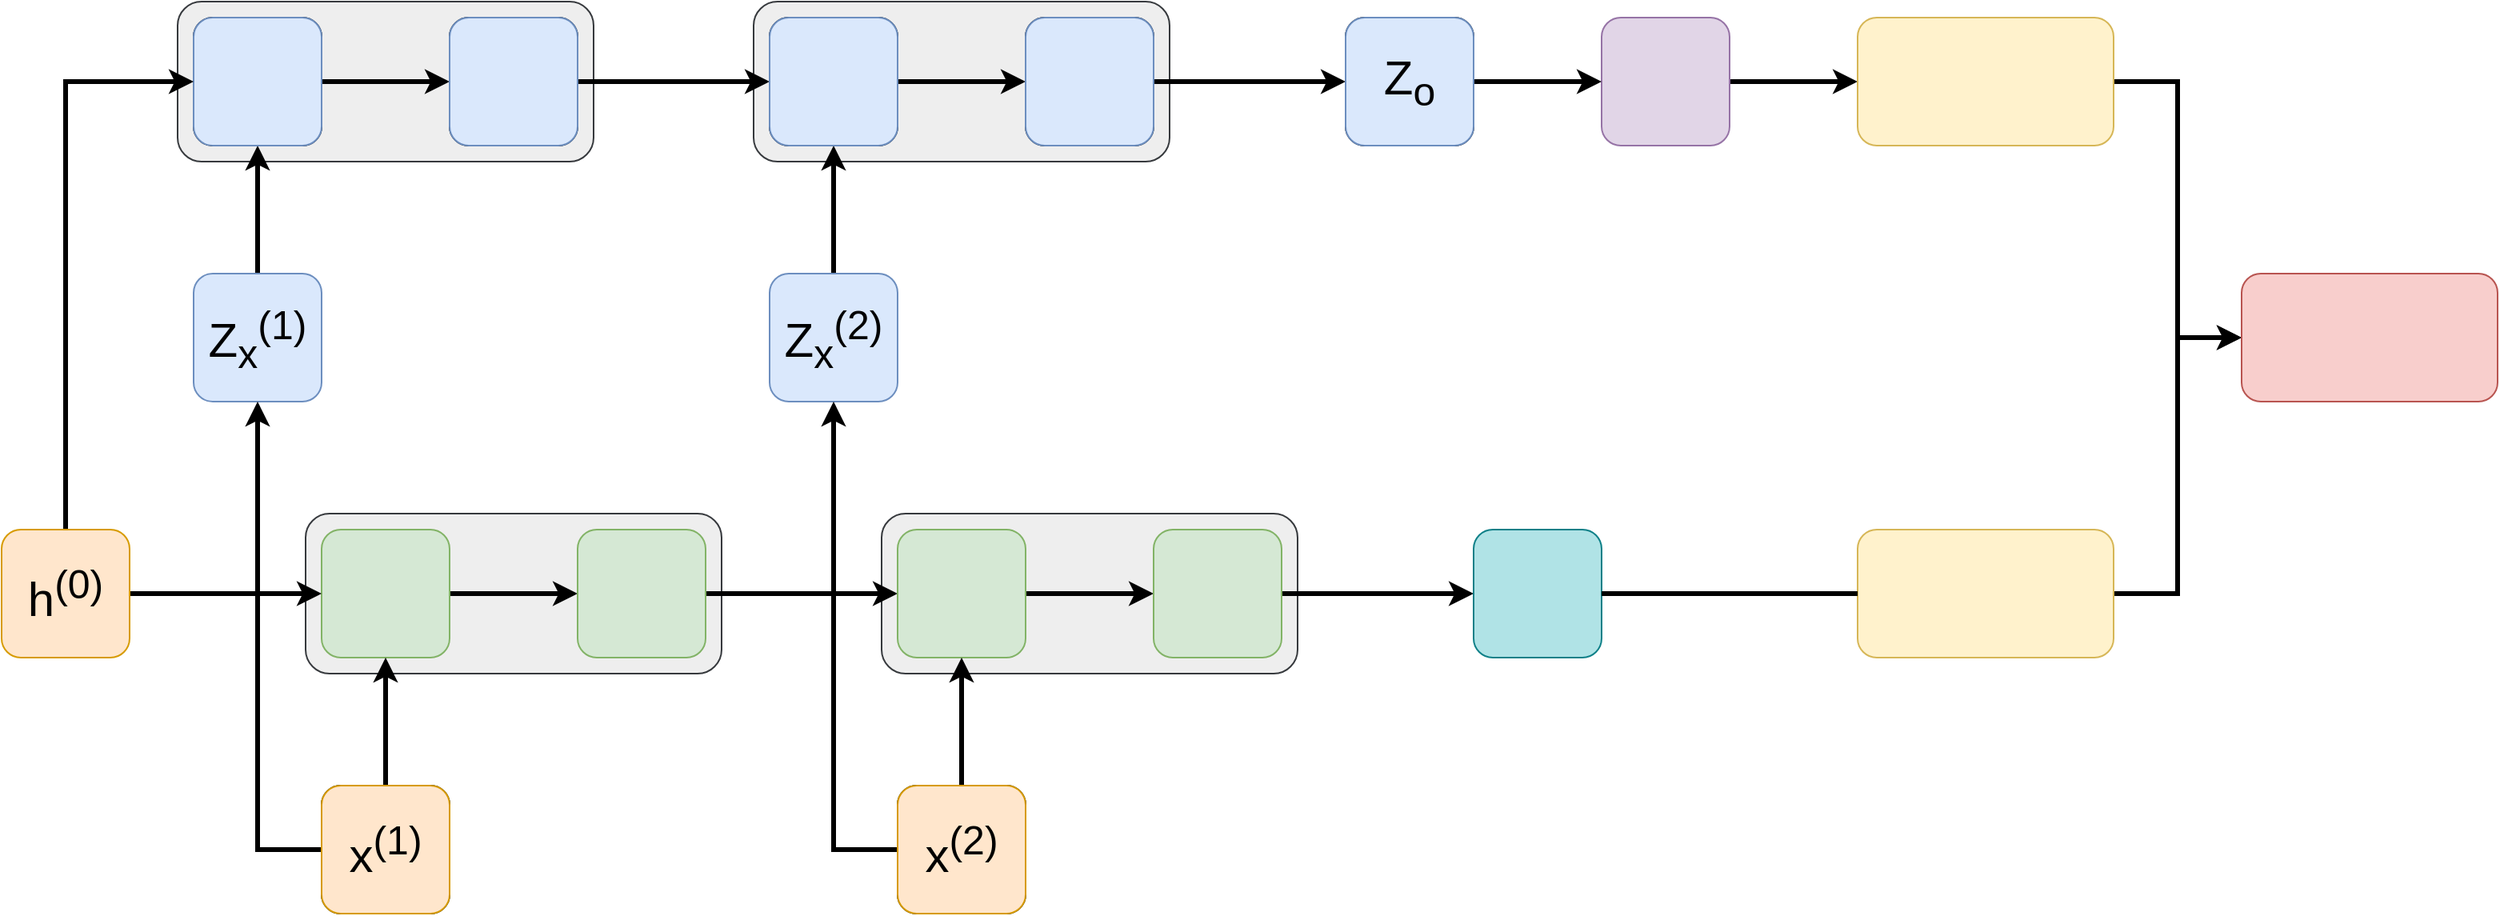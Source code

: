 <mxfile version="16.0.0" type="github">
  <diagram id="0Wm56PS4R_hyQCiAksq0" name="Page-1">
    <mxGraphModel dx="2076" dy="1128" grid="1" gridSize="10" guides="1" tooltips="1" connect="1" arrows="1" fold="1" page="1" pageScale="1" pageWidth="12000" pageHeight="3000" math="0" shadow="0">
      <root>
        <mxCell id="0" />
        <mxCell id="1" parent="0" />
        <mxCell id="2X8ADFfxfaAZpLk_lXrY-82" value="" style="rounded=1;whiteSpace=wrap;html=1;fillColor=#eeeeee;strokeColor=#36393d;" vertex="1" parent="1">
          <mxGeometry x="590" y="350" width="260" height="100" as="geometry" />
        </mxCell>
        <mxCell id="2X8ADFfxfaAZpLk_lXrY-81" value="" style="rounded=1;whiteSpace=wrap;html=1;fillColor=#eeeeee;strokeColor=#36393d;" vertex="1" parent="1">
          <mxGeometry x="230" y="350" width="260" height="100" as="geometry" />
        </mxCell>
        <mxCell id="2X8ADFfxfaAZpLk_lXrY-113" value="" style="edgeStyle=orthogonalEdgeStyle;rounded=0;orthogonalLoop=1;jettySize=auto;html=1;fontSize=22;strokeWidth=3;" edge="1" parent="1" source="2X8ADFfxfaAZpLk_lXrY-21" target="2X8ADFfxfaAZpLk_lXrY-23">
          <mxGeometry relative="1" as="geometry" />
        </mxCell>
        <mxCell id="2X8ADFfxfaAZpLk_lXrY-21" value="" style="rounded=1;whiteSpace=wrap;html=1;fillColor=#e1d5e7;strokeColor=#9673a6;" vertex="1" parent="1">
          <mxGeometry x="1120" y="360" width="80" height="80" as="geometry" />
        </mxCell>
        <mxCell id="2X8ADFfxfaAZpLk_lXrY-37" value="" style="edgeStyle=orthogonalEdgeStyle;rounded=0;orthogonalLoop=1;jettySize=auto;html=1;strokeWidth=3;exitX=1;exitY=0.5;exitDx=0;exitDy=0;" edge="1" parent="1" source="2X8ADFfxfaAZpLk_lXrY-22" target="2X8ADFfxfaAZpLk_lXrY-24">
          <mxGeometry relative="1" as="geometry">
            <Array as="points">
              <mxPoint x="1480" y="720" />
              <mxPoint x="1480" y="560" />
            </Array>
          </mxGeometry>
        </mxCell>
        <mxCell id="2X8ADFfxfaAZpLk_lXrY-36" value="" style="edgeStyle=orthogonalEdgeStyle;rounded=0;orthogonalLoop=1;jettySize=auto;html=1;strokeWidth=3;" edge="1" parent="1" source="2X8ADFfxfaAZpLk_lXrY-23" target="2X8ADFfxfaAZpLk_lXrY-24">
          <mxGeometry relative="1" as="geometry">
            <Array as="points">
              <mxPoint x="1480" y="400" />
              <mxPoint x="1480" y="560" />
            </Array>
          </mxGeometry>
        </mxCell>
        <mxCell id="2X8ADFfxfaAZpLk_lXrY-23" value="" style="rounded=1;whiteSpace=wrap;html=1;fillColor=#fff2cc;strokeColor=#d6b656;" vertex="1" parent="1">
          <mxGeometry x="1280" y="360" width="160" height="80" as="geometry" />
        </mxCell>
        <mxCell id="2X8ADFfxfaAZpLk_lXrY-24" value="" style="rounded=1;whiteSpace=wrap;html=1;fillColor=#f8cecc;strokeColor=#b85450;" vertex="1" parent="1">
          <mxGeometry x="1520" y="520" width="160" height="80" as="geometry" />
        </mxCell>
        <mxCell id="2X8ADFfxfaAZpLk_lXrY-50" value="" style="edgeStyle=orthogonalEdgeStyle;rounded=0;orthogonalLoop=1;jettySize=auto;html=1;strokeWidth=3;" edge="1" parent="1" source="2X8ADFfxfaAZpLk_lXrY-51" target="2X8ADFfxfaAZpLk_lXrY-53">
          <mxGeometry relative="1" as="geometry" />
        </mxCell>
        <mxCell id="2X8ADFfxfaAZpLk_lXrY-51" value="" style="rounded=1;whiteSpace=wrap;html=1;" vertex="1" parent="1">
          <mxGeometry x="240" y="360" width="80" height="80" as="geometry" />
        </mxCell>
        <mxCell id="2X8ADFfxfaAZpLk_lXrY-52" value="" style="edgeStyle=orthogonalEdgeStyle;rounded=0;orthogonalLoop=1;jettySize=auto;html=1;strokeWidth=3;" edge="1" parent="1" source="2X8ADFfxfaAZpLk_lXrY-53" target="2X8ADFfxfaAZpLk_lXrY-57">
          <mxGeometry relative="1" as="geometry" />
        </mxCell>
        <mxCell id="2X8ADFfxfaAZpLk_lXrY-53" value="" style="rounded=1;whiteSpace=wrap;html=1;" vertex="1" parent="1">
          <mxGeometry x="400" y="360" width="80" height="80" as="geometry" />
        </mxCell>
        <mxCell id="2X8ADFfxfaAZpLk_lXrY-54" value="" style="edgeStyle=orthogonalEdgeStyle;rounded=0;orthogonalLoop=1;jettySize=auto;html=1;strokeWidth=3;" edge="1" parent="1" source="2X8ADFfxfaAZpLk_lXrY-55" target="2X8ADFfxfaAZpLk_lXrY-51">
          <mxGeometry relative="1" as="geometry" />
        </mxCell>
        <mxCell id="2X8ADFfxfaAZpLk_lXrY-55" value="&lt;font style=&quot;font-size: 30px&quot;&gt;Z&lt;sub&gt;x&lt;/sub&gt;&lt;sup&gt;(1)&lt;/sup&gt;&lt;/font&gt;" style="rounded=1;whiteSpace=wrap;html=1;fillColor=#dae8fc;strokeColor=#6c8ebf;" vertex="1" parent="1">
          <mxGeometry x="240" y="520" width="80" height="80" as="geometry" />
        </mxCell>
        <mxCell id="2X8ADFfxfaAZpLk_lXrY-56" value="" style="edgeStyle=orthogonalEdgeStyle;rounded=0;orthogonalLoop=1;jettySize=auto;html=1;strokeWidth=3;" edge="1" parent="1" source="2X8ADFfxfaAZpLk_lXrY-57" target="2X8ADFfxfaAZpLk_lXrY-59">
          <mxGeometry relative="1" as="geometry" />
        </mxCell>
        <mxCell id="2X8ADFfxfaAZpLk_lXrY-57" value="" style="rounded=1;whiteSpace=wrap;html=1;" vertex="1" parent="1">
          <mxGeometry x="600" y="360" width="80" height="80" as="geometry" />
        </mxCell>
        <mxCell id="2X8ADFfxfaAZpLk_lXrY-58" value="" style="edgeStyle=orthogonalEdgeStyle;rounded=0;orthogonalLoop=1;jettySize=auto;html=1;strokeWidth=3;" edge="1" parent="1" source="2X8ADFfxfaAZpLk_lXrY-59" target="2X8ADFfxfaAZpLk_lXrY-62">
          <mxGeometry relative="1" as="geometry" />
        </mxCell>
        <mxCell id="2X8ADFfxfaAZpLk_lXrY-59" value="" style="rounded=1;whiteSpace=wrap;html=1;" vertex="1" parent="1">
          <mxGeometry x="760" y="360" width="80" height="80" as="geometry" />
        </mxCell>
        <mxCell id="2X8ADFfxfaAZpLk_lXrY-60" value="" style="edgeStyle=orthogonalEdgeStyle;rounded=0;orthogonalLoop=1;jettySize=auto;html=1;strokeWidth=3;" edge="1" parent="1" source="2X8ADFfxfaAZpLk_lXrY-61" target="2X8ADFfxfaAZpLk_lXrY-57">
          <mxGeometry relative="1" as="geometry" />
        </mxCell>
        <mxCell id="2X8ADFfxfaAZpLk_lXrY-61" value="&lt;font style=&quot;font-size: 30px&quot;&gt;Z&lt;sub&gt;x&lt;/sub&gt;&lt;sup&gt;(2)&lt;/sup&gt;&lt;/font&gt;" style="rounded=1;whiteSpace=wrap;html=1;fillColor=#dae8fc;strokeColor=#6c8ebf;" vertex="1" parent="1">
          <mxGeometry x="600" y="520" width="80" height="80" as="geometry" />
        </mxCell>
        <mxCell id="2X8ADFfxfaAZpLk_lXrY-68" value="" style="edgeStyle=orthogonalEdgeStyle;rounded=0;orthogonalLoop=1;jettySize=auto;html=1;strokeWidth=3;" edge="1" parent="1" source="2X8ADFfxfaAZpLk_lXrY-62" target="2X8ADFfxfaAZpLk_lXrY-21">
          <mxGeometry relative="1" as="geometry" />
        </mxCell>
        <mxCell id="2X8ADFfxfaAZpLk_lXrY-62" value="" style="rounded=1;whiteSpace=wrap;html=1;" vertex="1" parent="1">
          <mxGeometry x="960" y="360" width="80" height="80" as="geometry" />
        </mxCell>
        <mxCell id="2X8ADFfxfaAZpLk_lXrY-73" value="" style="rounded=1;whiteSpace=wrap;html=1;fillColor=#dae8fc;strokeColor=#6c8ebf;" vertex="1" parent="1">
          <mxGeometry x="240" y="360" width="80" height="80" as="geometry" />
        </mxCell>
        <mxCell id="2X8ADFfxfaAZpLk_lXrY-74" value="" style="rounded=1;whiteSpace=wrap;html=1;fillColor=#dae8fc;strokeColor=#6c8ebf;" vertex="1" parent="1">
          <mxGeometry x="400" y="360" width="80" height="80" as="geometry" />
        </mxCell>
        <mxCell id="2X8ADFfxfaAZpLk_lXrY-75" value="" style="rounded=1;whiteSpace=wrap;html=1;fillColor=#dae8fc;strokeColor=#6c8ebf;" vertex="1" parent="1">
          <mxGeometry x="600" y="360" width="80" height="80" as="geometry" />
        </mxCell>
        <mxCell id="2X8ADFfxfaAZpLk_lXrY-76" value="" style="rounded=1;whiteSpace=wrap;html=1;fillColor=#dae8fc;strokeColor=#6c8ebf;" vertex="1" parent="1">
          <mxGeometry x="760" y="360" width="80" height="80" as="geometry" />
        </mxCell>
        <mxCell id="2X8ADFfxfaAZpLk_lXrY-77" value="&lt;font style=&quot;font-size: 30px&quot;&gt;Z&lt;sub&gt;o&lt;/sub&gt;&lt;/font&gt;" style="rounded=1;whiteSpace=wrap;html=1;fillColor=#dae8fc;strokeColor=#6c8ebf;" vertex="1" parent="1">
          <mxGeometry x="960" y="360" width="80" height="80" as="geometry" />
        </mxCell>
        <mxCell id="2X8ADFfxfaAZpLk_lXrY-86" value="" style="rounded=1;whiteSpace=wrap;html=1;fillColor=#eeeeee;strokeColor=#36393d;" vertex="1" parent="1">
          <mxGeometry x="670" y="670" width="260" height="100" as="geometry" />
        </mxCell>
        <mxCell id="2X8ADFfxfaAZpLk_lXrY-87" value="" style="rounded=1;whiteSpace=wrap;html=1;fillColor=#eeeeee;strokeColor=#36393d;" vertex="1" parent="1">
          <mxGeometry x="310" y="670" width="260" height="100" as="geometry" />
        </mxCell>
        <mxCell id="2X8ADFfxfaAZpLk_lXrY-90" value="" style="edgeStyle=orthogonalEdgeStyle;rounded=0;orthogonalLoop=1;jettySize=auto;html=1;strokeWidth=3;" edge="1" parent="1" source="2X8ADFfxfaAZpLk_lXrY-91" target="2X8ADFfxfaAZpLk_lXrY-93">
          <mxGeometry relative="1" as="geometry" />
        </mxCell>
        <mxCell id="2X8ADFfxfaAZpLk_lXrY-91" value="" style="rounded=1;whiteSpace=wrap;html=1;fillColor=#d5e8d4;strokeColor=#82b366;" vertex="1" parent="1">
          <mxGeometry x="320" y="680" width="80" height="80" as="geometry" />
        </mxCell>
        <mxCell id="2X8ADFfxfaAZpLk_lXrY-92" value="" style="edgeStyle=orthogonalEdgeStyle;rounded=0;orthogonalLoop=1;jettySize=auto;html=1;strokeWidth=3;" edge="1" parent="1" source="2X8ADFfxfaAZpLk_lXrY-93" target="2X8ADFfxfaAZpLk_lXrY-97">
          <mxGeometry relative="1" as="geometry" />
        </mxCell>
        <mxCell id="2X8ADFfxfaAZpLk_lXrY-93" value="" style="rounded=1;whiteSpace=wrap;html=1;fillColor=#d5e8d4;strokeColor=#82b366;" vertex="1" parent="1">
          <mxGeometry x="480" y="680" width="80" height="80" as="geometry" />
        </mxCell>
        <mxCell id="2X8ADFfxfaAZpLk_lXrY-94" value="" style="edgeStyle=orthogonalEdgeStyle;rounded=0;orthogonalLoop=1;jettySize=auto;html=1;strokeWidth=3;" edge="1" parent="1" source="2X8ADFfxfaAZpLk_lXrY-95" target="2X8ADFfxfaAZpLk_lXrY-91">
          <mxGeometry relative="1" as="geometry" />
        </mxCell>
        <mxCell id="2X8ADFfxfaAZpLk_lXrY-95" value="" style="rounded=1;whiteSpace=wrap;html=1;" vertex="1" parent="1">
          <mxGeometry x="320" y="840" width="80" height="80" as="geometry" />
        </mxCell>
        <mxCell id="2X8ADFfxfaAZpLk_lXrY-96" value="" style="edgeStyle=orthogonalEdgeStyle;rounded=0;orthogonalLoop=1;jettySize=auto;html=1;strokeWidth=3;" edge="1" parent="1" source="2X8ADFfxfaAZpLk_lXrY-97" target="2X8ADFfxfaAZpLk_lXrY-99">
          <mxGeometry relative="1" as="geometry" />
        </mxCell>
        <mxCell id="2X8ADFfxfaAZpLk_lXrY-97" value="" style="rounded=1;whiteSpace=wrap;html=1;fillColor=#d5e8d4;strokeColor=#82b366;" vertex="1" parent="1">
          <mxGeometry x="680" y="680" width="80" height="80" as="geometry" />
        </mxCell>
        <mxCell id="2X8ADFfxfaAZpLk_lXrY-98" value="" style="edgeStyle=orthogonalEdgeStyle;rounded=0;orthogonalLoop=1;jettySize=auto;html=1;strokeWidth=3;" edge="1" parent="1" source="2X8ADFfxfaAZpLk_lXrY-99" target="2X8ADFfxfaAZpLk_lXrY-103">
          <mxGeometry relative="1" as="geometry" />
        </mxCell>
        <mxCell id="2X8ADFfxfaAZpLk_lXrY-99" value="" style="rounded=1;whiteSpace=wrap;html=1;fillColor=#d5e8d4;strokeColor=#82b366;" vertex="1" parent="1">
          <mxGeometry x="840" y="680" width="80" height="80" as="geometry" />
        </mxCell>
        <mxCell id="2X8ADFfxfaAZpLk_lXrY-100" value="" style="edgeStyle=orthogonalEdgeStyle;rounded=0;orthogonalLoop=1;jettySize=auto;html=1;strokeWidth=3;" edge="1" parent="1" source="2X8ADFfxfaAZpLk_lXrY-101" target="2X8ADFfxfaAZpLk_lXrY-97">
          <mxGeometry relative="1" as="geometry" />
        </mxCell>
        <mxCell id="2X8ADFfxfaAZpLk_lXrY-101" value="" style="rounded=1;whiteSpace=wrap;html=1;" vertex="1" parent="1">
          <mxGeometry x="680" y="840" width="80" height="80" as="geometry" />
        </mxCell>
        <mxCell id="2X8ADFfxfaAZpLk_lXrY-102" value="" style="edgeStyle=orthogonalEdgeStyle;rounded=0;orthogonalLoop=1;jettySize=auto;html=1;strokeWidth=3;startArrow=none;exitX=1;exitY=0.5;exitDx=0;exitDy=0;" edge="1" parent="1" source="2X8ADFfxfaAZpLk_lXrY-22">
          <mxGeometry relative="1" as="geometry">
            <mxPoint x="1440" y="720" as="targetPoint" />
          </mxGeometry>
        </mxCell>
        <mxCell id="2X8ADFfxfaAZpLk_lXrY-103" value="" style="rounded=1;whiteSpace=wrap;html=1;fillColor=#b0e3e6;strokeColor=#0e8088;" vertex="1" parent="1">
          <mxGeometry x="1040" y="680" width="80" height="80" as="geometry" />
        </mxCell>
        <mxCell id="2X8ADFfxfaAZpLk_lXrY-109" value="" style="edgeStyle=orthogonalEdgeStyle;rounded=0;orthogonalLoop=1;jettySize=auto;html=1;fontSize=22;strokeWidth=3;exitX=1;exitY=0.5;exitDx=0;exitDy=0;" edge="1" parent="1" source="2X8ADFfxfaAZpLk_lXrY-105" target="2X8ADFfxfaAZpLk_lXrY-91">
          <mxGeometry relative="1" as="geometry">
            <mxPoint x="210" y="940" as="sourcePoint" />
            <Array as="points" />
          </mxGeometry>
        </mxCell>
        <mxCell id="2X8ADFfxfaAZpLk_lXrY-110" value="" style="edgeStyle=orthogonalEdgeStyle;rounded=0;orthogonalLoop=1;jettySize=auto;html=1;fontSize=22;strokeWidth=3;" edge="1" parent="1" source="2X8ADFfxfaAZpLk_lXrY-105" target="2X8ADFfxfaAZpLk_lXrY-73">
          <mxGeometry relative="1" as="geometry">
            <Array as="points">
              <mxPoint x="160" y="400" />
            </Array>
          </mxGeometry>
        </mxCell>
        <mxCell id="2X8ADFfxfaAZpLk_lXrY-105" value="&lt;font style=&quot;font-size: 30px&quot;&gt;h&lt;sup&gt;(0)&lt;/sup&gt;&lt;/font&gt;" style="rounded=1;whiteSpace=wrap;html=1;fillColor=#ffe6cc;strokeColor=#d79b00;" vertex="1" parent="1">
          <mxGeometry x="120" y="680" width="80" height="80" as="geometry" />
        </mxCell>
        <mxCell id="2X8ADFfxfaAZpLk_lXrY-111" value="" style="edgeStyle=orthogonalEdgeStyle;rounded=0;orthogonalLoop=1;jettySize=auto;html=1;fontSize=22;strokeWidth=3;" edge="1" parent="1" source="2X8ADFfxfaAZpLk_lXrY-106" target="2X8ADFfxfaAZpLk_lXrY-55">
          <mxGeometry relative="1" as="geometry">
            <Array as="points">
              <mxPoint x="280" y="880" />
            </Array>
          </mxGeometry>
        </mxCell>
        <mxCell id="2X8ADFfxfaAZpLk_lXrY-106" value="&lt;font style=&quot;font-size: 30px&quot;&gt;x&lt;sup&gt;(1)&lt;/sup&gt;&lt;/font&gt;" style="rounded=1;whiteSpace=wrap;html=1;fillColor=#ffe6cc;strokeColor=#d79b00;" vertex="1" parent="1">
          <mxGeometry x="320" y="840" width="80" height="80" as="geometry" />
        </mxCell>
        <mxCell id="2X8ADFfxfaAZpLk_lXrY-112" value="" style="edgeStyle=orthogonalEdgeStyle;rounded=0;orthogonalLoop=1;jettySize=auto;html=1;fontSize=22;strokeWidth=3;" edge="1" parent="1" source="2X8ADFfxfaAZpLk_lXrY-107" target="2X8ADFfxfaAZpLk_lXrY-61">
          <mxGeometry relative="1" as="geometry">
            <Array as="points">
              <mxPoint x="640" y="880" />
            </Array>
          </mxGeometry>
        </mxCell>
        <mxCell id="2X8ADFfxfaAZpLk_lXrY-107" value="&lt;font style=&quot;font-size: 30px&quot;&gt;x&lt;sup&gt;(2)&lt;/sup&gt;&lt;/font&gt;" style="rounded=1;whiteSpace=wrap;html=1;fillColor=#ffe6cc;strokeColor=#d79b00;" vertex="1" parent="1">
          <mxGeometry x="680" y="840" width="80" height="80" as="geometry" />
        </mxCell>
        <mxCell id="2X8ADFfxfaAZpLk_lXrY-22" value="" style="rounded=1;whiteSpace=wrap;html=1;fillColor=#fff2cc;strokeColor=#d6b656;" vertex="1" parent="1">
          <mxGeometry x="1280" y="680" width="160" height="80" as="geometry" />
        </mxCell>
        <mxCell id="2X8ADFfxfaAZpLk_lXrY-114" value="" style="edgeStyle=orthogonalEdgeStyle;rounded=0;orthogonalLoop=1;jettySize=auto;html=1;strokeWidth=3;endArrow=none;" edge="1" parent="1" source="2X8ADFfxfaAZpLk_lXrY-103" target="2X8ADFfxfaAZpLk_lXrY-22">
          <mxGeometry relative="1" as="geometry">
            <mxPoint x="1120" y="720" as="sourcePoint" />
            <mxPoint x="1360" y="720" as="targetPoint" />
          </mxGeometry>
        </mxCell>
      </root>
    </mxGraphModel>
  </diagram>
</mxfile>
